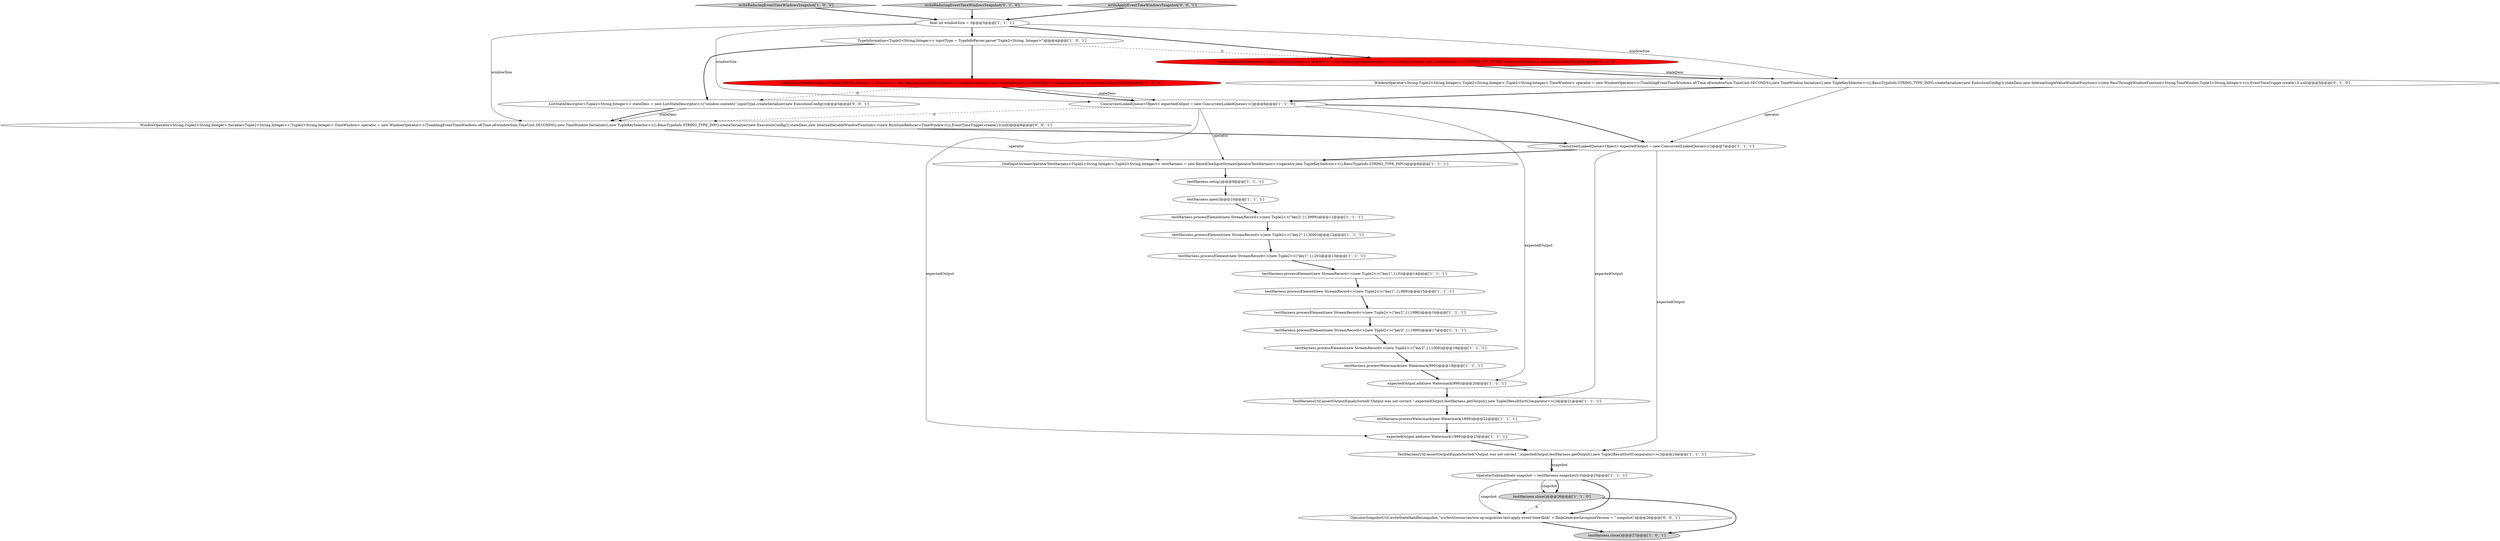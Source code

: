 digraph {
1 [style = filled, label = "final int windowSize = 3@@@3@@@['1', '1', '1']", fillcolor = white, shape = ellipse image = "AAA0AAABBB1BBB"];
20 [style = filled, label = "OneInputStreamOperatorTestHarness<Tuple2<String,Integer>,Tuple2<String,Integer>> testHarness = new KeyedOneInputStreamOperatorTestHarness<>(operator,new TupleKeySelector<>(),BasicTypeInfo.STRING_TYPE_INFO)@@@8@@@['1', '1', '1']", fillcolor = white, shape = ellipse image = "AAA0AAABBB1BBB"];
23 [style = filled, label = "testHarness.processElement(new StreamRecord<>(new Tuple2<>(\"key1\",1),999))@@@15@@@['1', '1', '1']", fillcolor = white, shape = ellipse image = "AAA0AAABBB1BBB"];
6 [style = filled, label = "writeReducingEventTimeWindowsSnapshot['1', '0', '0']", fillcolor = lightgray, shape = diamond image = "AAA0AAABBB1BBB"];
8 [style = filled, label = "TestHarnessUtil.assertOutputEqualsSorted(\"Output was not correct.\",expectedOutput,testHarness.getOutput(),new Tuple2ResultSortComparator<>())@@@24@@@['1', '1', '1']", fillcolor = white, shape = ellipse image = "AAA0AAABBB1BBB"];
5 [style = filled, label = "testHarness.open()@@@10@@@['1', '1', '1']", fillcolor = white, shape = ellipse image = "AAA0AAABBB1BBB"];
9 [style = filled, label = "testHarness.close()@@@27@@@['1', '0', '1']", fillcolor = lightgray, shape = ellipse image = "AAA0AAABBB1BBB"];
15 [style = filled, label = "TypeInformation<Tuple2<String,Integer>> inputType = TypeInfoParser.parse(\"Tuple2<String, Integer>\")@@@4@@@['1', '0', '1']", fillcolor = white, shape = ellipse image = "AAA0AAABBB1BBB"];
18 [style = filled, label = "testHarness.processElement(new StreamRecord<>(new Tuple2<>(\"key1\",1),0))@@@14@@@['1', '1', '1']", fillcolor = white, shape = ellipse image = "AAA0AAABBB1BBB"];
13 [style = filled, label = "testHarness.processWatermark(new Watermark(1999))@@@22@@@['1', '1', '1']", fillcolor = white, shape = ellipse image = "AAA0AAABBB1BBB"];
16 [style = filled, label = "testHarness.processElement(new StreamRecord<>(new Tuple2<>(\"key1\",1),20))@@@13@@@['1', '1', '1']", fillcolor = white, shape = ellipse image = "AAA0AAABBB1BBB"];
28 [style = filled, label = "writeReducingEventTimeWindowsSnapshot['0', '1', '0']", fillcolor = lightgray, shape = diamond image = "AAA0AAABBB2BBB"];
27 [style = filled, label = "ReducingStateDescriptor<Tuple2<String,Integer>> stateDesc = new ReducingStateDescriptor<>(\"window-contents\",new SumReducer<>(),STRING_INT_TUPLE.createSerializer(new ExecutionConfig()))@@@4@@@['0', '1', '0']", fillcolor = red, shape = ellipse image = "AAA1AAABBB2BBB"];
22 [style = filled, label = "OperatorSubtaskState snapshot = testHarness.snapshot(0,0)@@@25@@@['1', '1', '1']", fillcolor = white, shape = ellipse image = "AAA0AAABBB1BBB"];
26 [style = filled, label = "WindowOperator<String,Tuple2<String,Integer>,Tuple2<String,Integer>,Tuple2<String,Integer>,TimeWindow> operator = new WindowOperator<>(TumblingEventTimeWindows.of(Time.of(windowSize,TimeUnit.SECONDS)),new TimeWindow.Serializer(),new TupleKeySelector<>(),BasicTypeInfo.STRING_TYPE_INFO.createSerializer(new ExecutionConfig()),stateDesc,new InternalSingleValueWindowFunction<>(new PassThroughWindowFunction<String,TimeWindow,Tuple2<String,Integer>>()),EventTimeTrigger.create(),0,null)@@@5@@@['0', '1', '0']", fillcolor = white, shape = ellipse image = "AAA0AAABBB2BBB"];
19 [style = filled, label = "expectedOutput.add(new Watermark(1999))@@@23@@@['1', '1', '1']", fillcolor = white, shape = ellipse image = "AAA0AAABBB1BBB"];
32 [style = filled, label = "writeApplyEventTimeWindowsSnapshot['0', '0', '1']", fillcolor = lightgray, shape = diamond image = "AAA0AAABBB3BBB"];
30 [style = filled, label = "ListStateDescriptor<Tuple2<String,Integer>> stateDesc = new ListStateDescriptor<>(\"window-contents\",inputType.createSerializer(new ExecutionConfig()))@@@5@@@['0', '0', '1']", fillcolor = white, shape = ellipse image = "AAA0AAABBB3BBB"];
4 [style = filled, label = "testHarness.processElement(new StreamRecord<>(new Tuple2<>(\"key2\",1),3000))@@@12@@@['1', '1', '1']", fillcolor = white, shape = ellipse image = "AAA0AAABBB1BBB"];
25 [style = filled, label = "testHarness.processElement(new StreamRecord<>(new Tuple2<>(\"key2\",1),3999))@@@11@@@['1', '1', '1']", fillcolor = white, shape = ellipse image = "AAA0AAABBB1BBB"];
3 [style = filled, label = "testHarness.processElement(new StreamRecord<>(new Tuple2<>(\"key2\",1),1999))@@@17@@@['1', '1', '1']", fillcolor = white, shape = ellipse image = "AAA0AAABBB1BBB"];
29 [style = filled, label = "OperatorSnapshotUtil.writeStateHandle(snapshot,\"src/test/resources/win-op-migration-test-apply-event-time-flink\" + flinkGenerateSavepointVersion + \"-snapshot\")@@@26@@@['0', '0', '1']", fillcolor = white, shape = ellipse image = "AAA0AAABBB3BBB"];
21 [style = filled, label = "testHarness.processElement(new StreamRecord<>(new Tuple2<>(\"key2\",1),1998))@@@16@@@['1', '1', '1']", fillcolor = white, shape = ellipse image = "AAA0AAABBB1BBB"];
14 [style = filled, label = "TestHarnessUtil.assertOutputEqualsSorted(\"Output was not correct.\",expectedOutput,testHarness.getOutput(),new Tuple2ResultSortComparator<>())@@@21@@@['1', '1', '1']", fillcolor = white, shape = ellipse image = "AAA0AAABBB1BBB"];
2 [style = filled, label = "ReducingStateDescriptor<Tuple2<String,Integer>> stateDesc = new ReducingStateDescriptor<>(\"window-contents\",new SumReducer<>(),inputType.createSerializer(new ExecutionConfig()))@@@5@@@['1', '0', '0']", fillcolor = red, shape = ellipse image = "AAA1AAABBB1BBB"];
7 [style = filled, label = "ConcurrentLinkedQueue<Object> expectedOutput = new ConcurrentLinkedQueue<>()@@@7@@@['1', '1', '1']", fillcolor = white, shape = ellipse image = "AAA0AAABBB1BBB"];
17 [style = filled, label = "testHarness.setup()@@@9@@@['1', '1', '1']", fillcolor = white, shape = ellipse image = "AAA0AAABBB1BBB"];
12 [style = filled, label = "expectedOutput.add(new Watermark(999))@@@20@@@['1', '1', '1']", fillcolor = white, shape = ellipse image = "AAA0AAABBB1BBB"];
24 [style = filled, label = "ConcurrentLinkedQueue<Object> expectedOutput = new ConcurrentLinkedQueue<>()@@@6@@@['1', '1', '0']", fillcolor = white, shape = ellipse image = "AAA0AAABBB1BBB"];
31 [style = filled, label = "WindowOperator<String,Tuple2<String,Integer>,Iterable<Tuple2<String,Integer>>,Tuple2<String,Integer>,TimeWindow> operator = new WindowOperator<>(TumblingEventTimeWindows.of(Time.of(windowSize,TimeUnit.SECONDS)),new TimeWindow.Serializer(),new TupleKeySelector<>(),BasicTypeInfo.STRING_TYPE_INFO.createSerializer(new ExecutionConfig()),stateDesc,new InternalIterableWindowFunction<>(new RichSumReducer<TimeWindow>()),EventTimeTrigger.create(),0,null)@@@6@@@['0', '0', '1']", fillcolor = white, shape = ellipse image = "AAA0AAABBB3BBB"];
0 [style = filled, label = "testHarness.processWatermark(new Watermark(999))@@@19@@@['1', '1', '1']", fillcolor = white, shape = ellipse image = "AAA0AAABBB1BBB"];
10 [style = filled, label = "testHarness.close()@@@26@@@['1', '1', '0']", fillcolor = lightgray, shape = ellipse image = "AAA0AAABBB1BBB"];
11 [style = filled, label = "testHarness.processElement(new StreamRecord<>(new Tuple2<>(\"key2\",1),1000))@@@18@@@['1', '1', '1']", fillcolor = white, shape = ellipse image = "AAA0AAABBB1BBB"];
17->5 [style = bold, label=""];
15->2 [style = bold, label=""];
1->26 [style = solid, label="windowSize"];
20->17 [style = bold, label=""];
16->18 [style = bold, label=""];
18->23 [style = bold, label=""];
7->8 [style = solid, label="expectedOutput"];
1->15 [style = bold, label=""];
0->12 [style = bold, label=""];
29->9 [style = bold, label=""];
1->27 [style = bold, label=""];
1->24 [style = solid, label="windowSize"];
3->11 [style = bold, label=""];
22->29 [style = bold, label=""];
25->4 [style = bold, label=""];
28->1 [style = bold, label=""];
15->30 [style = bold, label=""];
7->20 [style = bold, label=""];
24->20 [style = solid, label="operator"];
10->29 [style = dashed, label="0"];
30->31 [style = solid, label="stateDesc"];
26->24 [style = bold, label=""];
2->30 [style = dashed, label="0"];
31->7 [style = bold, label=""];
1->31 [style = solid, label="windowSize"];
19->8 [style = bold, label=""];
5->25 [style = bold, label=""];
22->29 [style = solid, label="snapshot"];
8->22 [style = bold, label=""];
7->14 [style = solid, label="expectedOutput"];
8->22 [style = solid, label="snapshot"];
6->1 [style = bold, label=""];
24->12 [style = solid, label="expectedOutput"];
13->19 [style = bold, label=""];
11->0 [style = bold, label=""];
31->20 [style = solid, label="operator"];
23->21 [style = bold, label=""];
30->31 [style = bold, label=""];
26->7 [style = solid, label="operator"];
24->19 [style = solid, label="expectedOutput"];
32->1 [style = bold, label=""];
24->31 [style = dashed, label="0"];
27->26 [style = solid, label="stateDesc"];
12->14 [style = bold, label=""];
22->10 [style = bold, label=""];
2->24 [style = solid, label="stateDesc"];
10->9 [style = bold, label=""];
15->27 [style = dashed, label="0"];
14->13 [style = bold, label=""];
2->24 [style = bold, label=""];
22->10 [style = solid, label="snapshot"];
24->7 [style = bold, label=""];
4->16 [style = bold, label=""];
21->3 [style = bold, label=""];
27->26 [style = bold, label=""];
}
